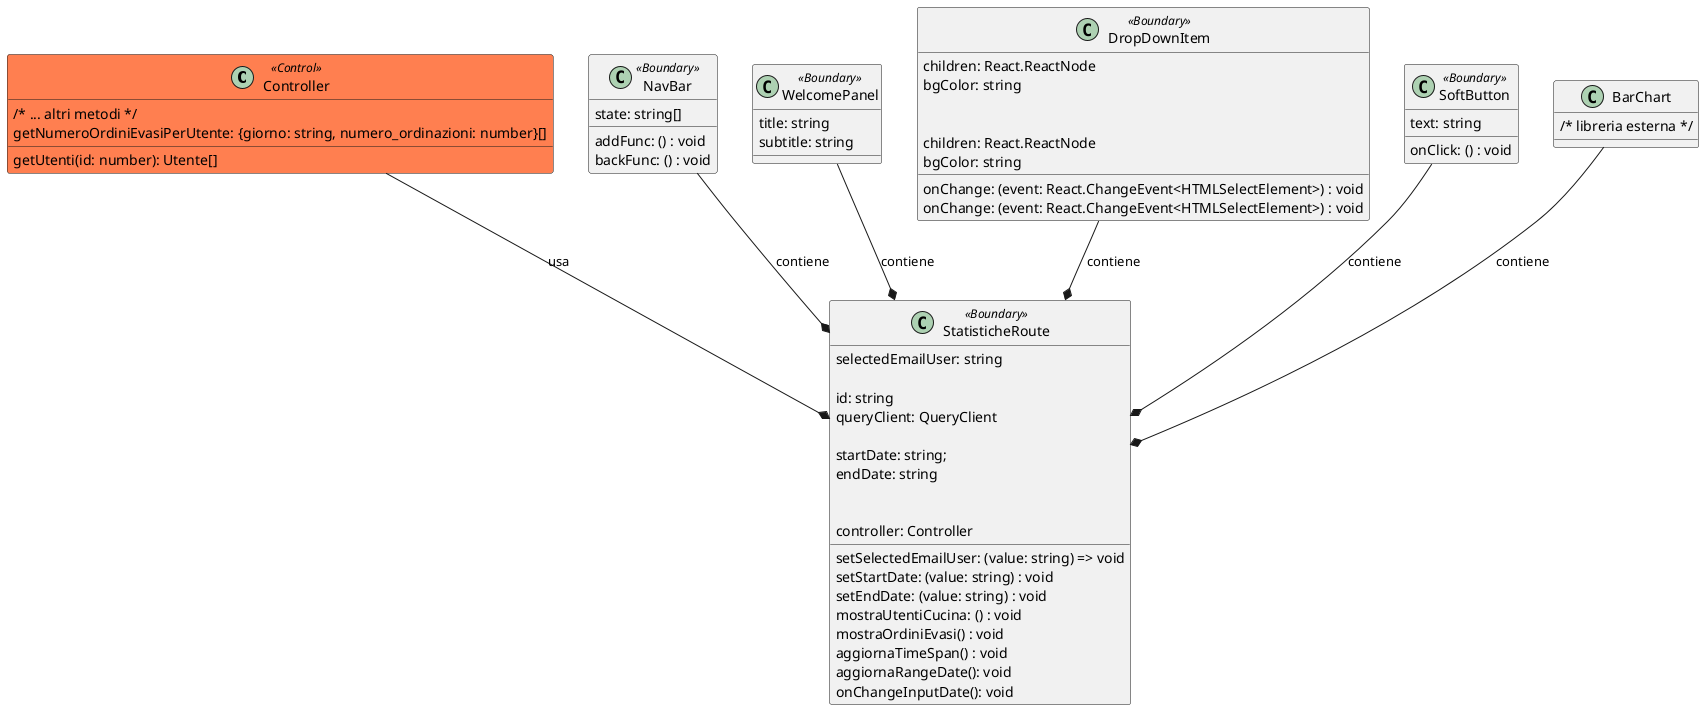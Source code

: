 @startuml Statistiche

class Controller <<Control>> #coral {
    /* ... altri metodi */
    getUtenti(id: number): Utente[]
    getNumeroOrdiniEvasiPerUtente: {giorno: string, numero_ordinazioni: number}[]

}

class StatisticheRoute <<Boundary>> {
  selectedEmailUser: string
  setSelectedEmailUser: (value: string) => void

  id: string
  queryClient: QueryClient

  startDate: string;
  endDate: string

  setStartDate: (value: string) : void
  setEndDate: (value: string) : void

  controller: Controller

  mostraUtentiCucina: () : void
  mostraOrdiniEvasi() : void
  aggiornaTimeSpan() : void
  aggiornaRangeDate(): void
  onChangeInputDate(): void

}

class NavBar <<Boundary>> {

	addFunc: () : void
	backFunc: () : void
	state: string[]
}

class WelcomePanel <<Boundary>> {

    title: string
    subtitle: string

}

class DropDownItem <<Boundary>> {

    children: React.ReactNode
    onChange: (event: React.ChangeEvent<HTMLSelectElement>) : void
    bgColor: string

}

class DropDownItem <<Boundary>> {

    children: React.ReactNode
    onChange: (event: React.ChangeEvent<HTMLSelectElement>) : void
    bgColor: string

}


class SoftButton <<Boundary>> {

    text: string
    onClick: () : void

}

class BarChart {
  /* libreria esterna */
}



BarChart--* StatisticheRoute : contiene
NavBar--* StatisticheRoute : contiene
WelcomePanel--* StatisticheRoute : contiene

SoftButton--* StatisticheRoute : contiene
DropDownItem--* StatisticheRoute : contiene
Controller--* StatisticheRoute : usa
@enduml
